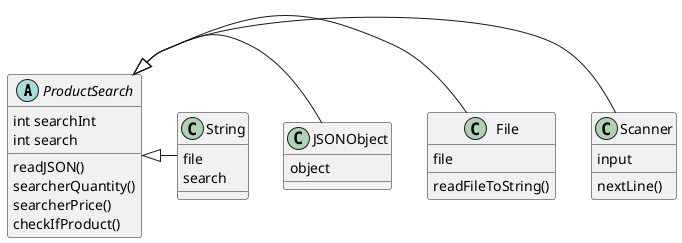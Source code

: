 @startuml

abstract class ProductSearch {
int searchInt
int search
readJSON()
searcherQuantity()
searcherPrice()
checkIfProduct()
}

class Scanner {
input
nextLine()
}

class File {
file
readFileToString()
}

class JSONObject {
object
}

class String {
file
search
}

ProductSearch <|- Scanner
ProductSearch <|- File
ProductSearch <|- JSONObject
ProductSearch <|- String

@enduml